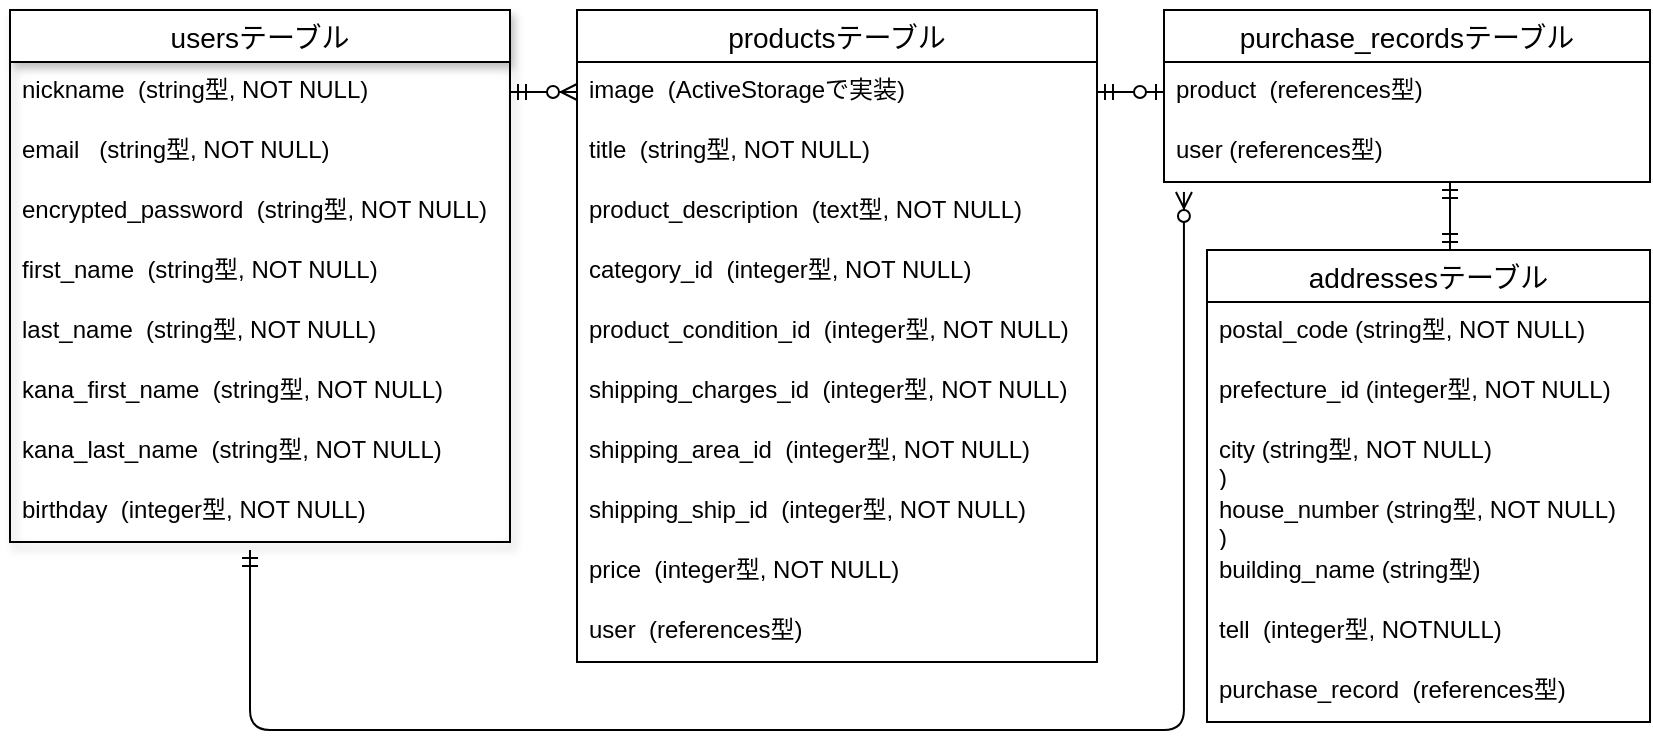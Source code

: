 <mxfile>
    <diagram id="MZY5vUZhtgzyz-PuE6bs" name="ページ1">
        <mxGraphModel dx="894" dy="504" grid="1" gridSize="10" guides="1" tooltips="1" connect="1" arrows="1" fold="1" page="1" pageScale="1" pageWidth="827" pageHeight="1169" math="0" shadow="0">
            <root>
                <mxCell id="0"/>
                <mxCell id="1" parent="0"/>
                <mxCell id="31" value="usersテーブル" style="swimlane;fontStyle=0;childLayout=stackLayout;horizontal=1;startSize=26;horizontalStack=0;resizeParent=1;resizeParentMax=0;resizeLast=0;collapsible=1;marginBottom=0;align=center;fontSize=14;shadow=1;verticalAlign=middle;" parent="1" vertex="1">
                    <mxGeometry y="40" width="250" height="266" as="geometry"/>
                </mxCell>
                <mxCell id="32" value="nickname  (string型, NOT NULL)" style="text;strokeColor=none;fillColor=none;spacingLeft=4;spacingRight=4;overflow=hidden;rotatable=0;points=[[0,0.5],[1,0.5]];portConstraint=eastwest;fontSize=12;" parent="31" vertex="1">
                    <mxGeometry y="26" width="250" height="30" as="geometry"/>
                </mxCell>
                <mxCell id="33" value="email   (string型, NOT NULL)" style="text;strokeColor=none;fillColor=none;spacingLeft=4;spacingRight=4;overflow=hidden;rotatable=0;points=[[0,0.5],[1,0.5]];portConstraint=eastwest;fontSize=12;" parent="31" vertex="1">
                    <mxGeometry y="56" width="250" height="30" as="geometry"/>
                </mxCell>
                <mxCell id="34" value="encrypted_password  (string型, NOT NULL)" style="text;strokeColor=none;fillColor=none;spacingLeft=4;spacingRight=4;overflow=hidden;rotatable=0;points=[[0,0.5],[1,0.5]];portConstraint=eastwest;fontSize=12;" parent="31" vertex="1">
                    <mxGeometry y="86" width="250" height="30" as="geometry"/>
                </mxCell>
                <mxCell id="36" value="first_name  (string型, NOT NULL)" style="text;strokeColor=none;fillColor=none;spacingLeft=4;spacingRight=4;overflow=hidden;rotatable=0;points=[[0,0.5],[1,0.5]];portConstraint=eastwest;fontSize=12;" parent="31" vertex="1">
                    <mxGeometry y="116" width="250" height="30" as="geometry"/>
                </mxCell>
                <mxCell id="37" value="last_name  (string型, NOT NULL)" style="text;strokeColor=none;fillColor=none;spacingLeft=4;spacingRight=4;overflow=hidden;rotatable=0;points=[[0,0.5],[1,0.5]];portConstraint=eastwest;fontSize=12;" parent="31" vertex="1">
                    <mxGeometry y="146" width="250" height="30" as="geometry"/>
                </mxCell>
                <mxCell id="38" value="kana_first_name  (string型, NOT NULL)" style="text;strokeColor=none;fillColor=none;spacingLeft=4;spacingRight=4;overflow=hidden;rotatable=0;points=[[0,0.5],[1,0.5]];portConstraint=eastwest;fontSize=12;" parent="31" vertex="1">
                    <mxGeometry y="176" width="250" height="30" as="geometry"/>
                </mxCell>
                <mxCell id="39" value="kana_last_name  (string型, NOT NULL)" style="text;strokeColor=none;fillColor=none;spacingLeft=4;spacingRight=4;overflow=hidden;rotatable=0;points=[[0,0.5],[1,0.5]];portConstraint=eastwest;fontSize=12;" parent="31" vertex="1">
                    <mxGeometry y="206" width="250" height="30" as="geometry"/>
                </mxCell>
                <mxCell id="40" value="birthday  (integer型, NOT NULL)" style="text;strokeColor=none;fillColor=none;spacingLeft=4;spacingRight=4;overflow=hidden;rotatable=0;points=[[0,0.5],[1,0.5]];portConstraint=eastwest;fontSize=12;" parent="31" vertex="1">
                    <mxGeometry y="236" width="250" height="30" as="geometry"/>
                </mxCell>
                <mxCell id="43" value="productsテーブル" style="swimlane;fontStyle=0;childLayout=stackLayout;horizontal=1;startSize=26;horizontalStack=0;resizeParent=1;resizeParentMax=0;resizeLast=0;collapsible=1;marginBottom=0;align=center;fontSize=14;fillColor=none;gradientColor=none;" parent="1" vertex="1">
                    <mxGeometry x="283.5" y="40" width="260" height="326" as="geometry"/>
                </mxCell>
                <mxCell id="44" value="image  (ActiveStorageで実装)" style="text;strokeColor=none;fillColor=none;spacingLeft=4;spacingRight=4;overflow=hidden;rotatable=0;points=[[0,0.5],[1,0.5]];portConstraint=eastwest;fontSize=12;" parent="43" vertex="1">
                    <mxGeometry y="26" width="260" height="30" as="geometry"/>
                </mxCell>
                <mxCell id="45" value="title  (string型, NOT NULL)" style="text;strokeColor=none;fillColor=none;spacingLeft=4;spacingRight=4;overflow=hidden;rotatable=0;points=[[0,0.5],[1,0.5]];portConstraint=eastwest;fontSize=12;" parent="43" vertex="1">
                    <mxGeometry y="56" width="260" height="30" as="geometry"/>
                </mxCell>
                <mxCell id="46" value="product_description  (text型, NOT NULL)" style="text;strokeColor=none;fillColor=none;spacingLeft=4;spacingRight=4;overflow=hidden;rotatable=0;points=[[0,0.5],[1,0.5]];portConstraint=eastwest;fontSize=12;" parent="43" vertex="1">
                    <mxGeometry y="86" width="260" height="30" as="geometry"/>
                </mxCell>
                <mxCell id="47" value="category_id  (integer型, NOT NULL)" style="text;strokeColor=none;fillColor=none;spacingLeft=4;spacingRight=4;overflow=hidden;rotatable=0;points=[[0,0.5],[1,0.5]];portConstraint=eastwest;fontSize=12;" parent="43" vertex="1">
                    <mxGeometry y="116" width="260" height="30" as="geometry"/>
                </mxCell>
                <mxCell id="48" value="product_condition_id  (integer型, NOT NULL)" style="text;strokeColor=none;fillColor=none;spacingLeft=4;spacingRight=4;overflow=hidden;rotatable=0;points=[[0,0.5],[1,0.5]];portConstraint=eastwest;fontSize=12;" parent="43" vertex="1">
                    <mxGeometry y="146" width="260" height="30" as="geometry"/>
                </mxCell>
                <mxCell id="49" value="shipping_charges_id  (integer型, NOT NULL)" style="text;strokeColor=none;fillColor=none;spacingLeft=4;spacingRight=4;overflow=hidden;rotatable=0;points=[[0,0.5],[1,0.5]];portConstraint=eastwest;fontSize=12;" parent="43" vertex="1">
                    <mxGeometry y="176" width="260" height="30" as="geometry"/>
                </mxCell>
                <mxCell id="50" value="shipping_area_id  (integer型, NOT NULL)" style="text;strokeColor=none;fillColor=none;spacingLeft=4;spacingRight=4;overflow=hidden;rotatable=0;points=[[0,0.5],[1,0.5]];portConstraint=eastwest;fontSize=12;" parent="43" vertex="1">
                    <mxGeometry y="206" width="260" height="30" as="geometry"/>
                </mxCell>
                <mxCell id="51" value="shipping_ship_id  (integer型, NOT NULL)" style="text;strokeColor=none;fillColor=none;spacingLeft=4;spacingRight=4;overflow=hidden;rotatable=0;points=[[0,0.5],[1,0.5]];portConstraint=eastwest;fontSize=12;" parent="43" vertex="1">
                    <mxGeometry y="236" width="260" height="30" as="geometry"/>
                </mxCell>
                <mxCell id="73" value="price  (integer型, NOT NULL)" style="text;strokeColor=none;fillColor=none;spacingLeft=4;spacingRight=4;overflow=hidden;rotatable=0;points=[[0,0.5],[1,0.5]];portConstraint=eastwest;fontSize=12;" parent="43" vertex="1">
                    <mxGeometry y="266" width="260" height="30" as="geometry"/>
                </mxCell>
                <mxCell id="83" value="user  (references型)" style="text;strokeColor=none;fillColor=none;spacingLeft=4;spacingRight=4;overflow=hidden;rotatable=0;points=[[0,0.5],[1,0.5]];portConstraint=eastwest;fontSize=12;" parent="43" vertex="1">
                    <mxGeometry y="296" width="260" height="30" as="geometry"/>
                </mxCell>
                <mxCell id="53" value="purchase_recordsテーブル" style="swimlane;fontStyle=0;childLayout=stackLayout;horizontal=1;startSize=26;horizontalStack=0;resizeParent=1;resizeParentMax=0;resizeLast=0;collapsible=1;marginBottom=0;align=center;fontSize=14;fillColor=none;gradientColor=none;" parent="1" vertex="1">
                    <mxGeometry x="577" y="40" width="243" height="86" as="geometry"/>
                </mxCell>
                <mxCell id="55" value="product  (references型)" style="text;strokeColor=none;fillColor=none;spacingLeft=4;spacingRight=4;overflow=hidden;rotatable=0;points=[[0,0.5],[1,0.5]];portConstraint=eastwest;fontSize=12;" parent="53" vertex="1">
                    <mxGeometry y="26" width="243" height="30" as="geometry"/>
                </mxCell>
                <mxCell id="57" value="user (references型)" style="text;strokeColor=none;fillColor=none;spacingLeft=4;spacingRight=4;overflow=hidden;rotatable=0;points=[[0,0.5],[1,0.5]];portConstraint=eastwest;fontSize=12;" parent="53" vertex="1">
                    <mxGeometry y="56" width="243" height="30" as="geometry"/>
                </mxCell>
                <mxCell id="62" value="addressesテーブル" style="swimlane;fontStyle=0;childLayout=stackLayout;horizontal=1;startSize=26;horizontalStack=0;resizeParent=1;resizeParentMax=0;resizeLast=0;collapsible=1;marginBottom=0;align=center;fontSize=14;fillColor=none;gradientColor=none;" parent="1" vertex="1">
                    <mxGeometry x="598.5" y="160" width="221.5" height="236" as="geometry"/>
                </mxCell>
                <mxCell id="63" value="postal_code (string型, NOT NULL)" style="text;strokeColor=none;fillColor=none;spacingLeft=4;spacingRight=4;overflow=hidden;rotatable=0;points=[[0,0.5],[1,0.5]];portConstraint=eastwest;fontSize=12;" parent="62" vertex="1">
                    <mxGeometry y="26" width="221.5" height="30" as="geometry"/>
                </mxCell>
                <mxCell id="64" value="prefecture_id (integer型, NOT NULL)" style="text;strokeColor=none;fillColor=none;spacingLeft=4;spacingRight=4;overflow=hidden;rotatable=0;points=[[0,0.5],[1,0.5]];portConstraint=eastwest;fontSize=12;" parent="62" vertex="1">
                    <mxGeometry y="56" width="221.5" height="30" as="geometry"/>
                </mxCell>
                <mxCell id="65" value="city (string型, NOT NULL)&#10;)" style="text;strokeColor=none;fillColor=none;spacingLeft=4;spacingRight=4;overflow=hidden;rotatable=0;points=[[0,0.5],[1,0.5]];portConstraint=eastwest;fontSize=12;" parent="62" vertex="1">
                    <mxGeometry y="86" width="221.5" height="30" as="geometry"/>
                </mxCell>
                <mxCell id="66" value="house_number (string型, NOT NULL)&#10;)" style="text;strokeColor=none;fillColor=none;spacingLeft=4;spacingRight=4;overflow=hidden;rotatable=0;points=[[0,0.5],[1,0.5]];portConstraint=eastwest;fontSize=12;" parent="62" vertex="1">
                    <mxGeometry y="116" width="221.5" height="30" as="geometry"/>
                </mxCell>
                <mxCell id="67" value="building_name (string型)" style="text;strokeColor=none;fillColor=none;spacingLeft=4;spacingRight=4;overflow=hidden;rotatable=0;points=[[0,0.5],[1,0.5]];portConstraint=eastwest;fontSize=12;" parent="62" vertex="1">
                    <mxGeometry y="146" width="221.5" height="30" as="geometry"/>
                </mxCell>
                <mxCell id="90" value="tell  (integer型, NOTNULL)" style="text;strokeColor=none;fillColor=none;spacingLeft=4;spacingRight=4;overflow=hidden;rotatable=0;points=[[0,0.5],[1,0.5]];portConstraint=eastwest;fontSize=12;" parent="62" vertex="1">
                    <mxGeometry y="176" width="221.5" height="30" as="geometry"/>
                </mxCell>
                <mxCell id="91" value="purchase_record  (references型)" style="text;strokeColor=none;fillColor=none;spacingLeft=4;spacingRight=4;overflow=hidden;rotatable=0;points=[[0,0.5],[1,0.5]];portConstraint=eastwest;fontSize=12;" vertex="1" parent="62">
                    <mxGeometry y="206" width="221.5" height="30" as="geometry"/>
                </mxCell>
                <mxCell id="70" value="" style="edgeStyle=elbowEdgeStyle;fontSize=12;html=1;endArrow=ERzeroToMany;startArrow=ERmandOne;elbow=vertical;entryX=0.041;entryY=1.167;entryDx=0;entryDy=0;entryPerimeter=0;" parent="1" target="57" edge="1">
                    <mxGeometry width="100" height="100" relative="1" as="geometry">
                        <mxPoint x="120" y="310" as="sourcePoint"/>
                        <mxPoint x="594.739" y="140" as="targetPoint"/>
                        <Array as="points">
                            <mxPoint x="350" y="400"/>
                            <mxPoint x="350" y="411.99"/>
                            <mxPoint x="420" y="391.99"/>
                            <mxPoint x="320" y="431.99"/>
                        </Array>
                    </mxGeometry>
                </mxCell>
                <mxCell id="1MpRPTbRtTkOKsMQXWjw-90" value="" style="fontSize=12;html=1;endArrow=ERmandOne;startArrow=ERmandOne;elbow=vertical;" parent="1" edge="1">
                    <mxGeometry width="100" height="100" relative="1" as="geometry">
                        <mxPoint x="720" y="160" as="sourcePoint"/>
                        <mxPoint x="720" y="126" as="targetPoint"/>
                    </mxGeometry>
                </mxCell>
                <mxCell id="1MpRPTbRtTkOKsMQXWjw-100" value="" style="fontSize=12;html=1;endArrow=ERzeroToOne;startArrow=ERmandOne;entryX=0;entryY=0.5;entryDx=0;entryDy=0;exitX=1;exitY=0.5;exitDx=0;exitDy=0;" parent="1" source="44" target="55" edge="1">
                    <mxGeometry width="100" height="100" relative="1" as="geometry">
                        <mxPoint x="460" y="20" as="sourcePoint"/>
                        <mxPoint x="530" y="20" as="targetPoint"/>
                    </mxGeometry>
                </mxCell>
                <mxCell id="1MpRPTbRtTkOKsMQXWjw-99" value="" style="fontSize=12;html=1;endArrow=ERzeroToMany;startArrow=ERmandOne;exitX=1;exitY=0.5;exitDx=0;exitDy=0;" parent="1" source="32" edge="1">
                    <mxGeometry width="100" height="100" relative="1" as="geometry">
                        <mxPoint x="263.5" y="80" as="sourcePoint"/>
                        <mxPoint x="283.5" y="81" as="targetPoint"/>
                    </mxGeometry>
                </mxCell>
            </root>
        </mxGraphModel>
    </diagram>
    <diagram id="wzEoBmiL1a-crx8p3YlY" name="ページ2">
        <mxGraphModel dx="856" dy="504" grid="1" gridSize="10" guides="1" tooltips="1" connect="1" arrows="1" fold="1" page="1" pageScale="1" pageWidth="827" pageHeight="1169" math="0" shadow="0">
            <root>
                <mxCell id="0Qa1BvA9Sa3oy8OyTzoR-0"/>
                <mxCell id="0Qa1BvA9Sa3oy8OyTzoR-1" parent="0Qa1BvA9Sa3oy8OyTzoR-0"/>
            </root>
        </mxGraphModel>
    </diagram>
</mxfile>